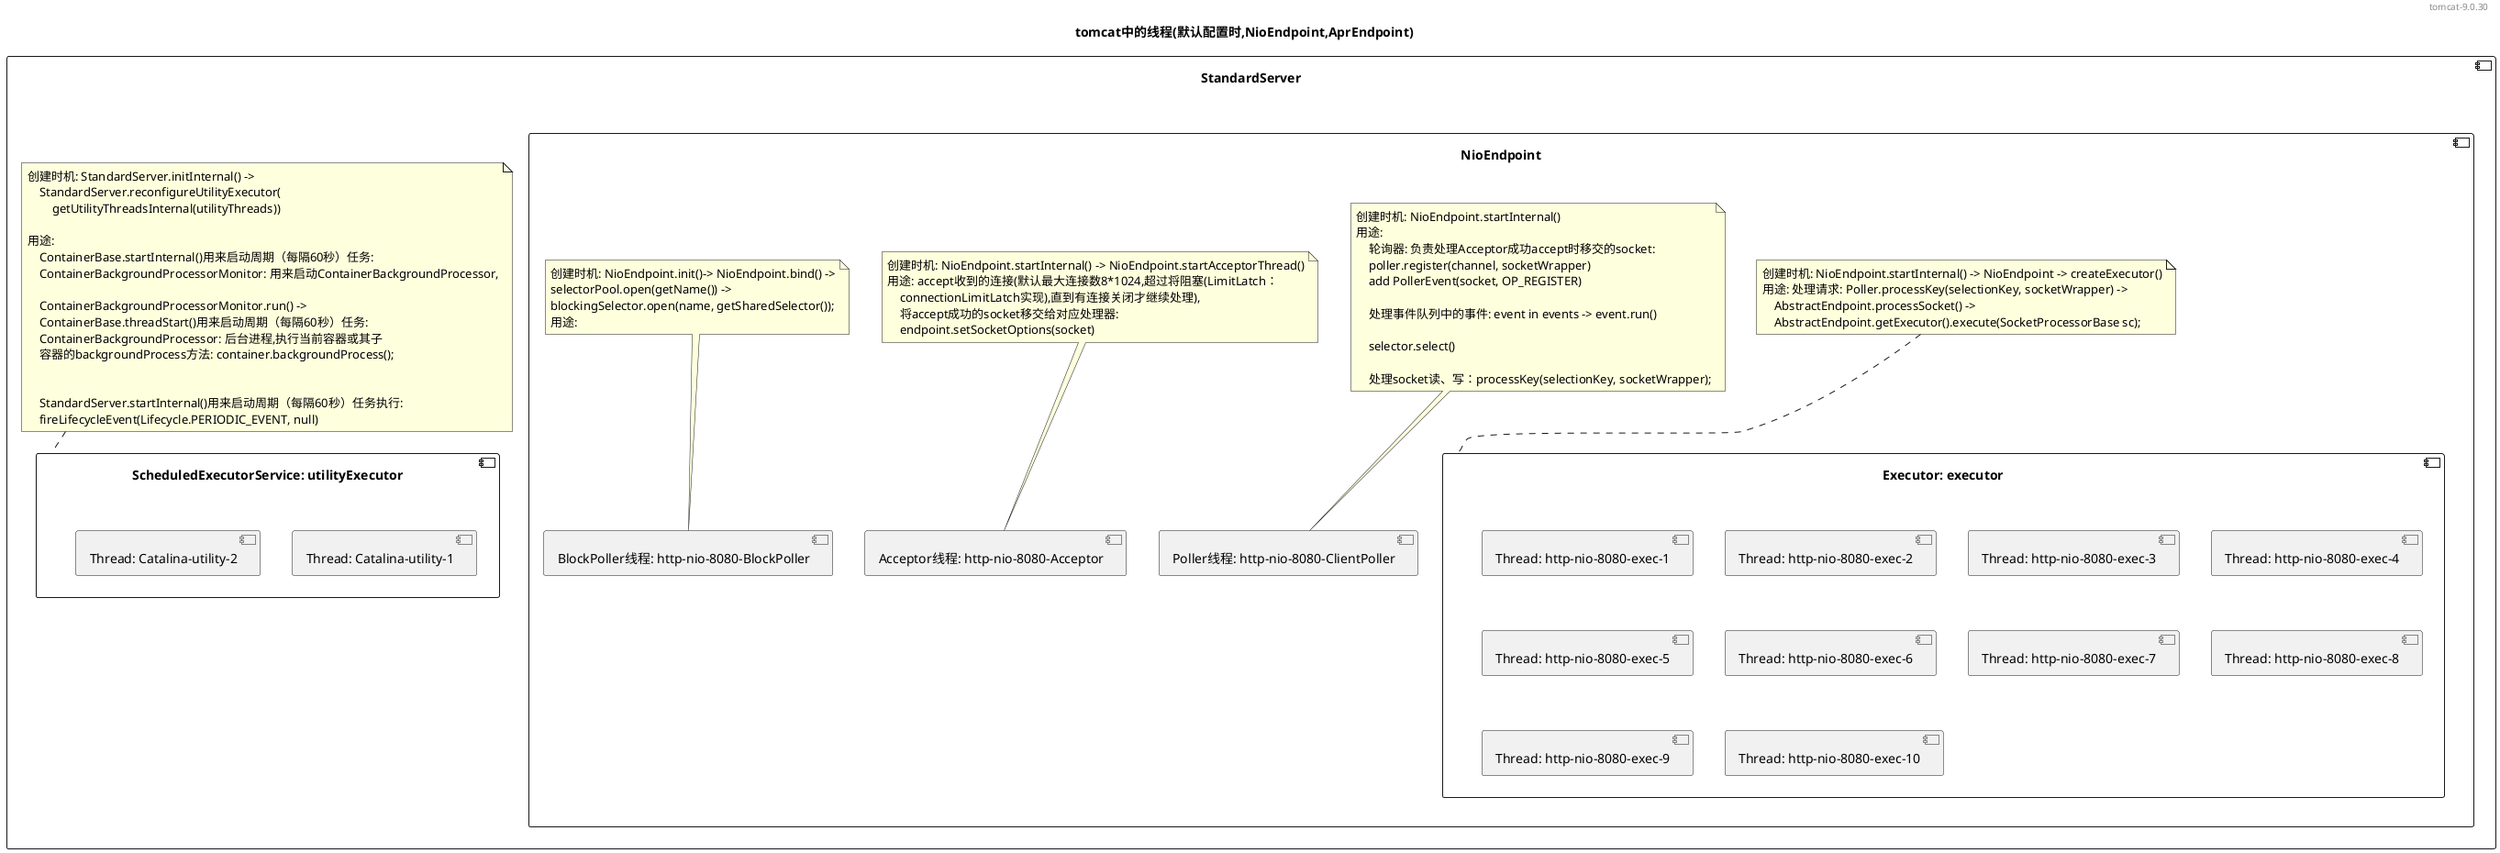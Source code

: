 @startuml
header tomcat-9.0.30

title tomcat中的线程(默认配置时,NioEndpoint,AprEndpoint)

component "StandardServer\n\n" as server {
    component "ScheduledExecutorService: utilityExecutor\n\n" as  utilityExecutor {
        [Thread: Catalina-utility-1]
        [Thread: Catalina-utility-2]
    }
    note top  of utilityExecutor
    创建时机: StandardServer.initInternal() ->
        StandardServer.reconfigureUtilityExecutor(
            getUtilityThreadsInternal(utilityThreads))

    用途:
        ContainerBase.startInternal()用来启动周期（每隔60秒）任务:
        ContainerBackgroundProcessorMonitor: 用来启动ContainerBackgroundProcessor,

        ContainerBackgroundProcessorMonitor.run() ->
        ContainerBase.threadStart()用来启动周期（每隔60秒）任务:
        ContainerBackgroundProcessor: 后台进程,执行当前容器或其子
        容器的backgroundProcess方法: container.backgroundProcess();


        StandardServer.startInternal()用来启动周期（每隔60秒）任务执行:
        fireLifecycleEvent(Lifecycle.PERIODIC_EVENT, null)
    end note

    component NioEndpoint\n\n {
        component "Executor: executor\n\n" as executor {
            [Thread: http-nio-8080-exec-1]
            [Thread: http-nio-8080-exec-2]
            [Thread: http-nio-8080-exec-3]
            [Thread: http-nio-8080-exec-4]
            [Thread: http-nio-8080-exec-5]
            [Thread: http-nio-8080-exec-6]
            [Thread: http-nio-8080-exec-7]
            [Thread: http-nio-8080-exec-8]
            [Thread: http-nio-8080-exec-9]
            [Thread: http-nio-8080-exec-10]
        }
        note top of executor
        创建时机: NioEndpoint.startInternal() -> NioEndpoint -> createExecutor()
        用途: 处理请求: Poller.processKey(selectionKey, socketWrapper) ->
            AbstractEndpoint.processSocket() ->
            AbstractEndpoint.getExecutor().execute(SocketProcessorBase sc);
        end note

        [Poller线程: http-nio-8080-ClientPoller] as poller
        note top of poller
        创建时机: NioEndpoint.startInternal()
        用途:
            轮询器: 负责处理Acceptor成功accept时移交的socket:
            poller.register(channel, socketWrapper)
            add PollerEvent(socket, OP_REGISTER)

            处理事件队列中的事件: event in events -> event.run()

            selector.select()

            处理socket读、写：processKey(selectionKey, socketWrapper);
        end note

        [Acceptor线程: http-nio-8080-Acceptor] as acceptor
        note top of acceptor
        创建时机: NioEndpoint.startInternal() -> NioEndpoint.startAcceptorThread()
        用途: accept收到的连接(默认最大连接数8*1024,超过将阻塞(LimitLatch：
            connectionLimitLatch实现),直到有连接关闭才继续处理),
            将accept成功的socket移交给对应处理器:
            endpoint.setSocketOptions(socket)
        end note

        [BlockPoller线程: http-nio-8080-BlockPoller]  as blockPoller
        note top of blockPoller
        创建时机: NioEndpoint.init()-> NioEndpoint.bind() ->
        selectorPool.open(getName()) ->
        blockingSelector.open(name, getSharedSelector());
        用途:
        end note
    }
 }

newpage

component "StandardServer\n\n" as server {
    component AprEndpoint\n\n {
        component "Executor: executor\n\n" as aprExecutor {
            [Thread: ajp-nio-8009-exec-1]
            [Thread: ajp-nio-8009-exec-2]
            [Thread: ajp-nio-8009-exec-3]
            [Thread: ajp-nio-8009-exec-4]
            [Thread: ajp-nio-8009-exec-5]
            [Thread: ajp-nio-8009-exec-6]
            [Thread: ajp-nio-8009-exec-7]
            [Thread: ajp-nio-8009-exec-8]
            [Thread: ajp-nio-8009-exec-9]
            [Thread: ajp-nio-80090-exec-10]
        }

        [Poller线程: ajp-nio-8009-ClientPoller] as aprPoller

        [Acceptor线程: ajp-nio-8009-Acceptor] as aprAcceptor

        [BlockPoller线程: ajp-nio-8009-BlockPoller]  as aprBlockPoller
    }
}
@enduml